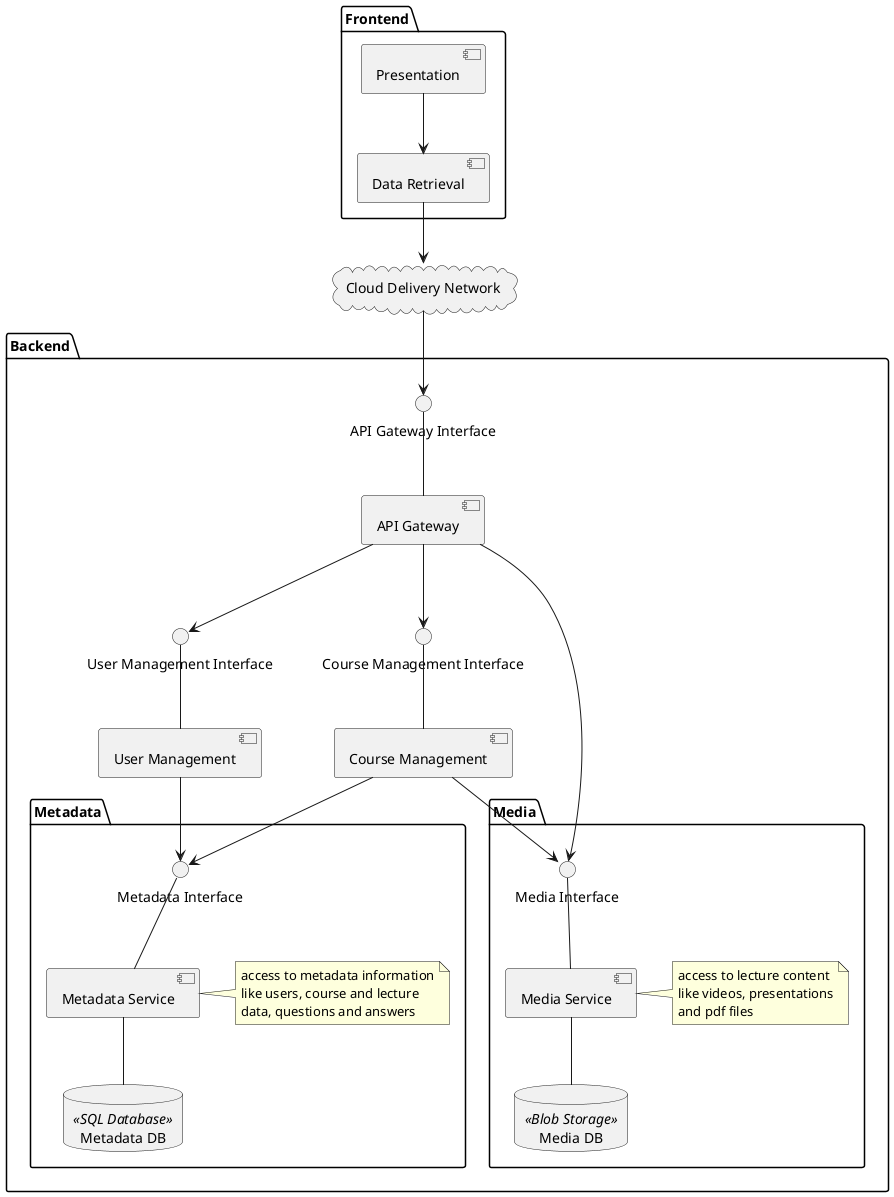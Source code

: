 @startuml components

cloud "Cloud Delivery Network" as CDN

package "Frontend" {
    [Presentation] as P
    [Data Retrieval] as DR

    P --> DR
}

DR --> CDN

package "Backend" {
    [User Management] as UM
    interface "User Management Interface" as UMI
    UMI -- UM

    [Course Management] as CM
    interface "Course Management Interface" as CMI
    CMI -- CM

    [API Gateway] as AG
    interface "API Gateway Interface" as AGI
    AGI -- AG
    AG --> UMI
    AG --> CMI
    CDN --> AGI

    package "Media" {
        [Media Service] as MS
        note right of MS
            access to lecture content
            like videos, presentations
            and pdf files
        end note

        interface "Media Interface" as MI
        database "Media DB" as MDB <<Blob Storage>>

        MI -- MS
        MS -- MDB
        AG --> MI
    }

    package "Metadata" {
        [Metadata Service] as MDS
        note right of MDS
            access to metadata information
            like users, course and lecture
            data, questions and answers
        end note

        interface "Metadata Interface" as MDI
        database "Metadata DB" as MDDB <<SQL Database>>

        MDI -- MDS
        MDS -- MDDB
    }

    UM --> MDI
    CM --> MI
    CM --> MDI
}

@enduml